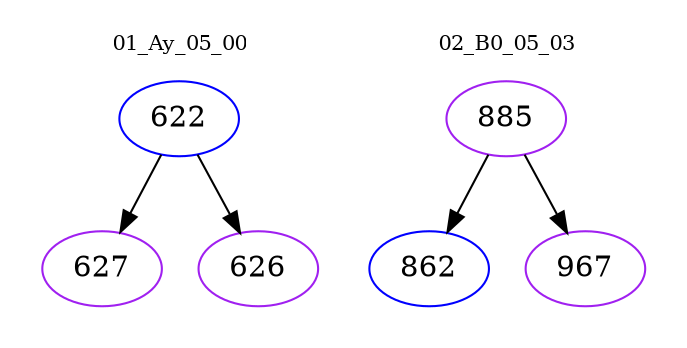 digraph{
subgraph cluster_0 {
color = white
label = "01_Ay_05_00";
fontsize=10;
T0_622 [label="622", color="blue"]
T0_622 -> T0_627 [color="black"]
T0_627 [label="627", color="purple"]
T0_622 -> T0_626 [color="black"]
T0_626 [label="626", color="purple"]
}
subgraph cluster_1 {
color = white
label = "02_B0_05_03";
fontsize=10;
T1_885 [label="885", color="purple"]
T1_885 -> T1_862 [color="black"]
T1_862 [label="862", color="blue"]
T1_885 -> T1_967 [color="black"]
T1_967 [label="967", color="purple"]
}
}
